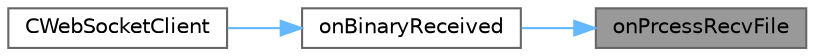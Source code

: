 digraph "onPrcessRecvFile"
{
 // LATEX_PDF_SIZE
  bgcolor="transparent";
  edge [fontname=Helvetica,fontsize=10,labelfontname=Helvetica,labelfontsize=10];
  node [fontname=Helvetica,fontsize=10,shape=box,height=0.2,width=0.4];
  rankdir="RL";
  Node1 [id="Node000001",label="onPrcessRecvFile",height=0.2,width=0.4,color="gray40", fillcolor="grey60", style="filled", fontcolor="black",tooltip="处理文件接收"];
  Node1 -> Node2 [id="edge1_Node000001_Node000002",dir="back",color="steelblue1",style="solid",tooltip=" "];
  Node2 [id="Node000002",label="onBinaryReceived",height=0.2,width=0.4,color="grey40", fillcolor="white", style="filled",URL="$class_c_web_socket_client.html#aa75c243c731be20fa959acf445b9f86a",tooltip="处理二进制消息"];
  Node2 -> Node3 [id="edge2_Node000002_Node000003",dir="back",color="steelblue1",style="solid",tooltip=" "];
  Node3 [id="Node000003",label="CWebSocketClient",height=0.2,width=0.4,color="grey40", fillcolor="white", style="filled",URL="$class_c_web_socket_client.html#ae0ded89b8049accb3946be45947ff7d4",tooltip=" "];
}
